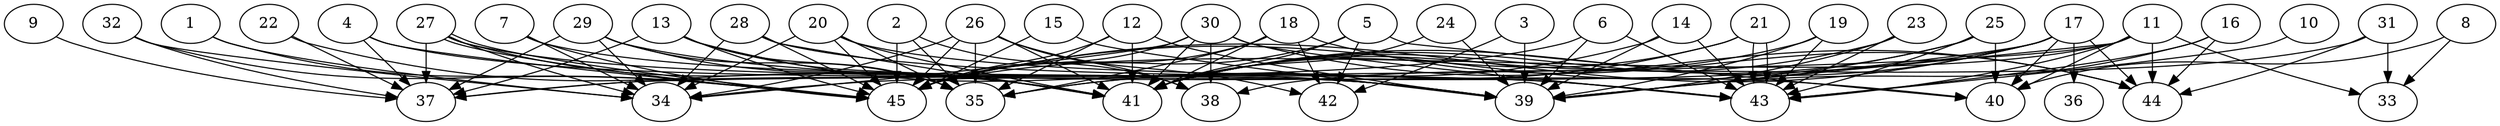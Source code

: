 // DAG automatically generated by daggen at Thu Oct  3 14:07:23 2019
// ./daggen --dot -n 45 --ccr 0.5 --fat 0.9 --regular 0.9 --density 0.6 --mindata 5242880 --maxdata 52428800 
digraph G {
  1 [size="69163008", alpha="0.15", expect_size="34581504"] 
  1 -> 34 [size ="34581504"]
  1 -> 45 [size ="34581504"]
  2 [size="14970880", alpha="0.09", expect_size="7485440"] 
  2 -> 35 [size ="7485440"]
  2 -> 38 [size ="7485440"]
  2 -> 45 [size ="7485440"]
  3 [size="29313024", alpha="0.18", expect_size="14656512"] 
  3 -> 39 [size ="14656512"]
  3 -> 42 [size ="14656512"]
  4 [size="24469504", alpha="0.04", expect_size="12234752"] 
  4 -> 37 [size ="12234752"]
  4 -> 39 [size ="12234752"]
  4 -> 45 [size ="12234752"]
  5 [size="16171008", alpha="0.12", expect_size="8085504"] 
  5 -> 40 [size ="8085504"]
  5 -> 41 [size ="8085504"]
  5 -> 42 [size ="8085504"]
  5 -> 45 [size ="8085504"]
  6 [size="67616768", alpha="0.12", expect_size="33808384"] 
  6 -> 37 [size ="33808384"]
  6 -> 39 [size ="33808384"]
  6 -> 43 [size ="33808384"]
  7 [size="57196544", alpha="0.16", expect_size="28598272"] 
  7 -> 34 [size ="28598272"]
  7 -> 39 [size ="28598272"]
  7 -> 45 [size ="28598272"]
  8 [size="11749376", alpha="0.04", expect_size="5874688"] 
  8 -> 33 [size ="5874688"]
  8 -> 40 [size ="5874688"]
  9 [size="68990976", alpha="0.03", expect_size="34495488"] 
  9 -> 37 [size ="34495488"]
  10 [size="28508160", alpha="0.00", expect_size="14254080"] 
  10 -> 43 [size ="14254080"]
  11 [size="78477312", alpha="0.04", expect_size="39238656"] 
  11 -> 33 [size ="39238656"]
  11 -> 37 [size ="39238656"]
  11 -> 39 [size ="39238656"]
  11 -> 40 [size ="39238656"]
  11 -> 43 [size ="39238656"]
  11 -> 44 [size ="39238656"]
  11 -> 45 [size ="39238656"]
  12 [size="54880256", alpha="0.19", expect_size="27440128"] 
  12 -> 35 [size ="27440128"]
  12 -> 39 [size ="27440128"]
  12 -> 41 [size ="27440128"]
  12 -> 45 [size ="27440128"]
  13 [size="98002944", alpha="0.03", expect_size="49001472"] 
  13 -> 35 [size ="49001472"]
  13 -> 37 [size ="49001472"]
  13 -> 39 [size ="49001472"]
  13 -> 41 [size ="49001472"]
  13 -> 45 [size ="49001472"]
  14 [size="90306560", alpha="0.00", expect_size="45153280"] 
  14 -> 35 [size ="45153280"]
  14 -> 39 [size ="45153280"]
  14 -> 43 [size ="45153280"]
  15 [size="17100800", alpha="0.13", expect_size="8550400"] 
  15 -> 39 [size ="8550400"]
  15 -> 45 [size ="8550400"]
  16 [size="71741440", alpha="0.13", expect_size="35870720"] 
  16 -> 39 [size ="35870720"]
  16 -> 43 [size ="35870720"]
  16 -> 44 [size ="35870720"]
  17 [size="35700736", alpha="0.06", expect_size="17850368"] 
  17 -> 34 [size ="17850368"]
  17 -> 36 [size ="17850368"]
  17 -> 39 [size ="17850368"]
  17 -> 40 [size ="17850368"]
  17 -> 41 [size ="17850368"]
  17 -> 44 [size ="17850368"]
  17 -> 45 [size ="17850368"]
  18 [size="17221632", alpha="0.05", expect_size="8610816"] 
  18 -> 35 [size ="8610816"]
  18 -> 41 [size ="8610816"]
  18 -> 42 [size ="8610816"]
  18 -> 44 [size ="8610816"]
  18 -> 45 [size ="8610816"]
  19 [size="36829184", alpha="0.18", expect_size="18414592"] 
  19 -> 39 [size ="18414592"]
  19 -> 41 [size ="18414592"]
  19 -> 43 [size ="18414592"]
  20 [size="50092032", alpha="0.03", expect_size="25046016"] 
  20 -> 34 [size ="25046016"]
  20 -> 35 [size ="25046016"]
  20 -> 41 [size ="25046016"]
  20 -> 43 [size ="25046016"]
  20 -> 45 [size ="25046016"]
  21 [size="51144704", alpha="0.02", expect_size="25572352"] 
  21 -> 35 [size ="25572352"]
  21 -> 41 [size ="25572352"]
  21 -> 43 [size ="25572352"]
  21 -> 43 [size ="25572352"]
  22 [size="70760448", alpha="0.01", expect_size="35380224"] 
  22 -> 37 [size ="35380224"]
  22 -> 41 [size ="35380224"]
  23 [size="67862528", alpha="0.04", expect_size="33931264"] 
  23 -> 39 [size ="33931264"]
  23 -> 41 [size ="33931264"]
  23 -> 43 [size ="33931264"]
  24 [size="83603456", alpha="0.10", expect_size="41801728"] 
  24 -> 39 [size ="41801728"]
  24 -> 41 [size ="41801728"]
  25 [size="84848640", alpha="0.18", expect_size="42424320"] 
  25 -> 40 [size ="42424320"]
  25 -> 41 [size ="42424320"]
  25 -> 43 [size ="42424320"]
  25 -> 45 [size ="42424320"]
  26 [size="50843648", alpha="0.17", expect_size="25421824"] 
  26 -> 34 [size ="25421824"]
  26 -> 35 [size ="25421824"]
  26 -> 38 [size ="25421824"]
  26 -> 41 [size ="25421824"]
  26 -> 42 [size ="25421824"]
  26 -> 45 [size ="25421824"]
  27 [size="16871424", alpha="0.07", expect_size="8435712"] 
  27 -> 34 [size ="8435712"]
  27 -> 37 [size ="8435712"]
  27 -> 39 [size ="8435712"]
  27 -> 41 [size ="8435712"]
  27 -> 45 [size ="8435712"]
  27 -> 45 [size ="8435712"]
  28 [size="43362304", alpha="0.16", expect_size="21681152"] 
  28 -> 34 [size ="21681152"]
  28 -> 41 [size ="21681152"]
  28 -> 43 [size ="21681152"]
  28 -> 45 [size ="21681152"]
  29 [size="66199552", alpha="0.18", expect_size="33099776"] 
  29 -> 34 [size ="33099776"]
  29 -> 35 [size ="33099776"]
  29 -> 37 [size ="33099776"]
  29 -> 40 [size ="33099776"]
  29 -> 41 [size ="33099776"]
  30 [size="54753280", alpha="0.04", expect_size="27376640"] 
  30 -> 34 [size ="27376640"]
  30 -> 38 [size ="27376640"]
  30 -> 41 [size ="27376640"]
  30 -> 43 [size ="27376640"]
  30 -> 44 [size ="27376640"]
  30 -> 45 [size ="27376640"]
  31 [size="70868992", alpha="0.04", expect_size="35434496"] 
  31 -> 33 [size ="35434496"]
  31 -> 38 [size ="35434496"]
  31 -> 44 [size ="35434496"]
  32 [size="78850048", alpha="0.14", expect_size="39425024"] 
  32 -> 34 [size ="39425024"]
  32 -> 37 [size ="39425024"]
  32 -> 45 [size ="39425024"]
  33 [size="83185664", alpha="0.02", expect_size="41592832"] 
  34 [size="102703104", alpha="0.08", expect_size="51351552"] 
  35 [size="57012224", alpha="0.14", expect_size="28506112"] 
  36 [size="46176256", alpha="0.14", expect_size="23088128"] 
  37 [size="32950272", alpha="0.19", expect_size="16475136"] 
  38 [size="64049152", alpha="0.05", expect_size="32024576"] 
  39 [size="46362624", alpha="0.17", expect_size="23181312"] 
  40 [size="38402048", alpha="0.17", expect_size="19201024"] 
  41 [size="58185728", alpha="0.06", expect_size="29092864"] 
  42 [size="79337472", alpha="0.08", expect_size="39668736"] 
  43 [size="51879936", alpha="0.02", expect_size="25939968"] 
  44 [size="63334400", alpha="0.11", expect_size="31667200"] 
  45 [size="99147776", alpha="0.16", expect_size="49573888"] 
}
